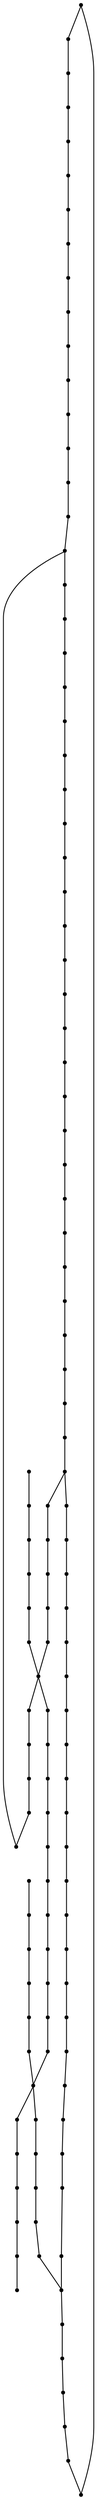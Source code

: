 graph {
  node [shape=point,comment="{\"directed\":false,\"doi\":\"10.1007/978-3-319-03841-4_25\",\"figure\":\"5 (2)\"}"]

  v0 [pos="1446.1585189282475,2421.634376885443"]
  v1 [pos="1446.1585189282475,2495.813130748639"]
  v2 [pos="1446.1585189282475,2451.3058784307214"]
  v3 [pos="1446.1585189282478,2436.470127658082"]
  v4 [pos="1446.1585189282475,2466.141629203361"]
  v5 [pos="1446.1585189282478,2480.977379976"]
  v6 [pos="1446.158773424877,2569.9918846118358"]
  v7 [pos="1446.1585189282475,2599.663386157114"]
  v8 [pos="1446.1585189282478,2584.827635384475"]
  v9 [pos="1446.1585189282475,2614.499136929753"]
  v10 [pos="1446.1585189282475,2629.3348877023927"]
  v11 [pos="1446.1585189282475,2644.1706384750323"]
  v12 [pos="1446.1585189282475,2659.006643602443"]
  v13 [pos="1431.3144940189038,2421.634376885443"]
  v14 [pos="1386.782419290872,2421.634376885443"]
  v15 [pos="1371.9383943815283,2421.634376885443"]
  v16 [pos="1401.6264442002162,2421.634376885443"]
  v17 [pos="1416.4704691095599,2421.634376885443"]
  v18 [pos="1416.4704691095599,2659.006643602443"]
  v19 [pos="1431.3144940189038,2659.006643602443"]
  v20 [pos="1401.6264442002162,2659.006643602443"]
  v21 [pos="1386.7824192908722,2659.006643602443"]
  v22 [pos="1371.9383943815283,2659.006643602443"]
  v23 [pos="1357.0944967204994,2421.634376885443"]
  v24 [pos="1119.5900981709983,2659.006389247671"]
  v25 [pos="1104.7456915167102,2421.634376885443"]
  v26 [pos="1060.2136008826392,2421.634376885443"]
  v27 [pos="1045.3695759732955,2421.634376885443"]
  v28 [pos="1075.0576416980225,2421.634376885443"]
  v29 [pos="1089.9016666073662,2421.634376885443"]
  v30 [pos="1089.9016666073662,2659.006643602443"]
  v31 [pos="1104.7456915167102,2659.006643602443"]
  v32 [pos="1075.0576416980225,2659.006643602443"]
  v33 [pos="1060.2136008826392,2659.006643602443"]
  v34 [pos="1045.3695759732955,2659.006643602443"]
  v35 [pos="1030.5255510639515,2659.006643602443"]
  v36 [pos="1030.5255510639518,2421.634376885443"]
  v37 [pos="1030.5255510639515,2436.470127658082"]
  v38 [pos="1030.5255510639518,2480.977379976"]
  v39 [pos="1030.5255510639515,2495.813130748639"]
  v40 [pos="1030.5255510639518,2466.141629203361"]
  v41 [pos="1030.5255510639515,2451.3058784307214"]
  v42 [pos="1030.525757842463,2510.648881521279"]
  v43 [pos="1030.5255510639515,2629.3348877023927"]
  v44 [pos="1030.5255510639515,2644.170638475032"]
  v45 [pos="1030.5255510639515,2614.499136929753"]
  v46 [pos="1030.5255510639518,2599.663386157114"]
  v47 [pos="1030.5255510639515,2584.827635384475"]
  v48 [pos="1446.1586461765623,2510.648881521279"]
  v49 [pos="1416.4707236061895,2540.320383066557"]
  v50 [pos="1297.718397083124,2421.634376885443"]
  v51 [pos="1357.0946239688142,2659.0063892476714"]
  v52 [pos="1327.406192405182,2466.141629203361"]
  v53 [pos="1327.4064469018117,2451.3058784307214"]
  v54 [pos="1327.406192405182,2480.977379976"]
  v55 [pos="1327.406192405182,2495.813130748639"]
  v56 [pos="1327.406192405182,2510.648881521279"]
  v57 [pos="1327.406192405182,2525.484632293918"]
  v58 [pos="1327.406319653497,2540.320383066557"]
  v59 [pos="1327.406192405182,2555.1561338391966"]
  v60 [pos="1327.406192405182,2569.9918846118358"]
  v61 [pos="1327.406192405182,2584.827635384475"]
  v62 [pos="1327.406192405182,2599.6633861571145"]
  v63 [pos="1327.406192405182,2614.499136929753"]
  v64 [pos="1327.4065741501265,2629.3348877023927"]
  v65 [pos="1193.8099682210877,2421.634376885443"]
  v66 [pos="1178.9660705600586,2421.634376885443"]
  v67 [pos="1208.6539931304317,2421.634376885443"]
  v68 [pos="1223.4980180397754,2421.634376885443"]
  v69 [pos="1238.3420429491193,2421.634376885443"]
  v70 [pos="1253.186067858463,2421.634376885443"]
  v71 [pos="1268.030092767807,2421.634376885443"]
  v72 [pos="1282.8741176771507,2421.634376885443"]
  v73 [pos="1297.7185243314389,2659.0063892476714"]
  v74 [pos="1149.2780207413712,2451.3058784307214"]
  v75 [pos="1282.8741176771507,2659.006643602443"]
  v76 [pos="1268.030092767807,2659.006643602443"]
  v77 [pos="1253.186067858463,2659.006643602443"]
  v78 [pos="1238.3420429491193,2659.006643602443"]
  v79 [pos="1223.4980180397754,2659.006643602443"]
  v80 [pos="1208.6539931304317,2659.006643602443"]
  v81 [pos="1193.8099682210877,2659.006643602443"]
  v82 [pos="1178.9661978083734,2659.0063892476714"]
  v83 [pos="1119.5899709226833,2421.634376885443"]
  v84 [pos="1149.2781479896857,2629.3348877023927"]
  v85 [pos="1149.2781479896857,2466.141629203361"]
  v86 [pos="1149.2781479896857,2480.977379976"]
  v87 [pos="1149.2781479896857,2495.813130748639"]
  v88 [pos="1149.2781479896857,2510.648881521279"]
  v89 [pos="1149.2781479896857,2525.484632293918"]
  v90 [pos="1149.2781479896857,2540.320383066557"]
  v91 [pos="1149.2781479896857,2555.1561338391966"]
  v92 [pos="1149.2781479896857,2569.9918846118358"]
  v93 [pos="1149.2781479896857,2584.827635384475"]
  v94 [pos="1149.2781479896857,2599.663386157114"]
  v95 [pos="1149.2781479896857,2614.499136929753"]
  v96 [pos="1401.6264442002162,2540.320383066557"]
  v97 [pos="1386.782419290872,2540.320383066557"]
  v98 [pos="1371.9383943815283,2540.320383066557"]
  v99 [pos="1357.0944967204994,2540.320383066557"]
  v100 [pos="1342.2504718111554,2540.320383066557"]
  v101 [pos="1312.5622947441532,2540.320383066557"]
  v102 [pos="1297.7182698348092,2540.320383066557"]
  v103 [pos="1282.8742449254655,2540.320383066557"]
  v104 [pos="1268.0302200161216,2540.320383066557"]
  v105 [pos="1253.1861951067779,2540.320383066557"]
  v106 [pos="1238.342170197434,2540.320383066557"]
  v107 [pos="1223.4981452880902,2540.320383066557"]
  v108 [pos="1208.6541203787465,2540.320383066557"]
  v109 [pos="1193.8100954694028,2540.320383066557"]
  v110 [pos="1178.9660705600586,2540.320383066557"]
  v111 [pos="1164.1221728990297,2540.320383066557"]
  v112 [pos="1134.4339958320272,2540.320383066557"]
  v113 [pos="1119.5899709226835,2540.320383066557"]
  v114 [pos="1104.7459460133396,2540.320383066557"]
  v115 [pos="1089.9019211039958,2540.320383066557"]
  v116 [pos="1075.057896194652,2540.320383066557"]
  v117 [pos="1060.2137917551115,2540.320383066557"]
  v118 [pos="1030.5258214666205,2569.9918846118358"]

  v118 -- v47 [id="-2",pos="1030.5258214666205,2569.9918846118358 1030.5255510639515,2584.827635384475 1030.5255510639515,2584.827635384475 1030.5255510639515,2584.827635384475"]
  v39 -- v42 [id="-3",pos="1030.5255510639515,2495.813130748639 1030.525757842463,2510.648881521279 1030.525757842463,2510.648881521279 1030.525757842463,2510.648881521279"]
  v36 -- v37 [id="-4",pos="1030.5255510639518,2421.634376885443 1030.5255510639515,2436.470127658082 1030.5255510639515,2436.470127658082 1030.5255510639515,2436.470127658082"]
  v42 -- v118 [id="-5",pos="1030.525757842463,2510.648881521279 1030.5258214666205,2569.9918846118358 1030.5258214666205,2569.9918846118358 1030.5258214666205,2569.9918846118358"]
  v27 -- v36 [id="-6",pos="1045.3695759732955,2421.634376885443 1030.5255510639518,2421.634376885443 1030.5255510639518,2421.634376885443 1030.5255510639518,2421.634376885443"]
  v117 -- v116 [id="-7",pos="1060.2137917551115,2540.320383066557 1075.057896194652,2540.320383066557 1075.057896194652,2540.320383066557 1075.057896194652,2540.320383066557"]
  v116 -- v115 [id="-8",pos="1075.057896194652,2540.320383066557 1089.9019211039958,2540.320383066557 1089.9019211039958,2540.320383066557 1089.9019211039958,2540.320383066557"]
  v115 -- v114 [id="-9",pos="1089.9019211039958,2540.320383066557 1104.7459460133396,2540.320383066557 1104.7459460133396,2540.320383066557 1104.7459460133396,2540.320383066557"]
  v114 -- v113 [id="-10",pos="1104.7459460133396,2540.320383066557 1119.5899709226835,2540.320383066557 1119.5899709226835,2540.320383066557 1119.5899709226835,2540.320383066557"]
  v113 -- v112 [id="-11",pos="1119.5899709226835,2540.320383066557 1134.4339958320272,2540.320383066557 1134.4339958320272,2540.320383066557 1134.4339958320272,2540.320383066557"]
  v112 -- v90 [id="-12",pos="1134.4339958320272,2540.320383066557 1149.2781479896857,2540.320383066557 1149.2781479896857,2540.320383066557 1149.2781479896857,2540.320383066557"]
  v90 -- v111 [id="-13",pos="1149.2781479896857,2540.320383066557 1164.1221728990297,2540.320383066557 1164.1221728990297,2540.320383066557 1164.1221728990297,2540.320383066557"]
  v111 -- v110 [id="-14",pos="1164.1221728990297,2540.320383066557 1178.9660705600586,2540.320383066557 1178.9660705600586,2540.320383066557 1178.9660705600586,2540.320383066557"]
  v110 -- v109 [id="-15",pos="1178.9660705600586,2540.320383066557 1193.8100954694028,2540.320383066557 1193.8100954694028,2540.320383066557 1193.8100954694028,2540.320383066557"]
  v109 -- v108 [id="-16",pos="1193.8100954694028,2540.320383066557 1208.6541203787465,2540.320383066557 1208.6541203787465,2540.320383066557 1208.6541203787465,2540.320383066557"]
  v108 -- v107 [id="-17",pos="1208.6541203787465,2540.320383066557 1223.4981452880902,2540.320383066557 1223.4981452880902,2540.320383066557 1223.4981452880902,2540.320383066557"]
  v107 -- v106 [id="-18",pos="1223.4981452880902,2540.320383066557 1238.342170197434,2540.320383066557 1238.342170197434,2540.320383066557 1238.342170197434,2540.320383066557"]
  v106 -- v105 [id="-19",pos="1238.342170197434,2540.320383066557 1253.1861951067779,2540.320383066557 1253.1861951067779,2540.320383066557 1253.1861951067779,2540.320383066557"]
  v105 -- v104 [id="-20",pos="1253.1861951067779,2540.320383066557 1268.0302200161216,2540.320383066557 1268.0302200161216,2540.320383066557 1268.0302200161216,2540.320383066557"]
  v104 -- v103 [id="-21",pos="1268.0302200161216,2540.320383066557 1282.8742449254655,2540.320383066557 1282.8742449254655,2540.320383066557 1282.8742449254655,2540.320383066557"]
  v103 -- v102 [id="-22",pos="1282.8742449254655,2540.320383066557 1297.7182698348092,2540.320383066557 1297.7182698348092,2540.320383066557 1297.7182698348092,2540.320383066557"]
  v102 -- v101 [id="-23",pos="1297.7182698348092,2540.320383066557 1312.5622947441532,2540.320383066557 1312.5622947441532,2540.320383066557 1312.5622947441532,2540.320383066557"]
  v101 -- v58 [id="-24",pos="1312.5622947441532,2540.320383066557 1327.406319653497,2540.320383066557 1327.406319653497,2540.320383066557 1327.406319653497,2540.320383066557"]
  v58 -- v100 [id="-25",pos="1327.406319653497,2540.320383066557 1342.2504718111554,2540.320383066557 1342.2504718111554,2540.320383066557 1342.2504718111554,2540.320383066557"]
  v100 -- v99 [id="-26",pos="1342.2504718111554,2540.320383066557 1357.0944967204994,2540.320383066557 1357.0944967204994,2540.320383066557 1357.0944967204994,2540.320383066557"]
  v99 -- v98 [id="-27",pos="1357.0944967204994,2540.320383066557 1371.9383943815283,2540.320383066557 1371.9383943815283,2540.320383066557 1371.9383943815283,2540.320383066557"]
  v98 -- v97 [id="-28",pos="1371.9383943815283,2540.320383066557 1386.782419290872,2540.320383066557 1386.782419290872,2540.320383066557 1386.782419290872,2540.320383066557"]
  v97 -- v96 [id="-29",pos="1386.782419290872,2540.320383066557 1401.6264442002162,2540.320383066557 1401.6264442002162,2540.320383066557 1401.6264442002162,2540.320383066557"]
  v96 -- v49 [id="-30",pos="1401.6264442002162,2540.320383066557 1416.4707236061895,2540.320383066557 1416.4707236061895,2540.320383066557 1416.4707236061895,2540.320383066557"]
  v31 -- v24 [id="-31",pos="1104.7456915167102,2659.006643602443 1119.5900981709983,2659.006389247671 1119.5900981709983,2659.006389247671 1119.5900981709983,2659.006389247671"]
  v24 -- v84 [id="-32",pos="1119.5900981709983,2659.006389247671 1149.2781479896857,2629.3348877023927 1149.2781479896857,2629.3348877023927 1149.2781479896857,2629.3348877023927"]
  v83 -- v25 [id="-33",pos="1119.5899709226833,2421.634376885443 1104.7456915167102,2421.634376885443 1104.7456915167102,2421.634376885443 1104.7456915167102,2421.634376885443"]
  v84 -- v95 [id="-34",pos="1149.2781479896857,2629.3348877023927 1149.2781479896857,2614.499136929753 1149.2781479896857,2614.499136929753 1149.2781479896857,2614.499136929753"]
  v95 -- v94 [id="-35",pos="1149.2781479896857,2614.499136929753 1149.2781479896857,2599.663386157114 1149.2781479896857,2599.663386157114 1149.2781479896857,2599.663386157114"]
  v94 -- v93 [id="-36",pos="1149.2781479896857,2599.663386157114 1149.2781479896857,2584.827635384475 1149.2781479896857,2584.827635384475 1149.2781479896857,2584.827635384475"]
  v93 -- v92 [id="-37",pos="1149.2781479896857,2584.827635384475 1149.2781479896857,2569.9918846118358 1149.2781479896857,2569.9918846118358 1149.2781479896857,2569.9918846118358"]
  v92 -- v91 [id="-38",pos="1149.2781479896857,2569.9918846118358 1149.2781479896857,2555.1561338391966 1149.2781479896857,2555.1561338391966 1149.2781479896857,2555.1561338391966"]
  v91 -- v90 [id="-39",pos="1149.2781479896857,2555.1561338391966 1149.2781479896857,2540.320383066557 1149.2781479896857,2540.320383066557 1149.2781479896857,2540.320383066557"]
  v90 -- v89 [id="-40",pos="1149.2781479896857,2540.320383066557 1149.2781479896857,2525.484632293918 1149.2781479896857,2525.484632293918 1149.2781479896857,2525.484632293918"]
  v89 -- v88 [id="-41",pos="1149.2781479896857,2525.484632293918 1149.2781479896857,2510.648881521279 1149.2781479896857,2510.648881521279 1149.2781479896857,2510.648881521279"]
  v88 -- v87 [id="-42",pos="1149.2781479896857,2510.648881521279 1149.2781479896857,2495.813130748639 1149.2781479896857,2495.813130748639 1149.2781479896857,2495.813130748639"]
  v87 -- v86 [id="-43",pos="1149.2781479896857,2495.813130748639 1149.2781479896857,2480.977379976 1149.2781479896857,2480.977379976 1149.2781479896857,2480.977379976"]
  v86 -- v85 [id="-44",pos="1149.2781479896857,2480.977379976 1149.2781479896857,2466.141629203361 1149.2781479896857,2466.141629203361 1149.2781479896857,2466.141629203361"]
  v85 -- v74 [id="-45",pos="1149.2781479896857,2466.141629203361 1149.2780207413712,2451.3058784307214 1149.2780207413712,2451.3058784307214 1149.2780207413712,2451.3058784307214"]
  v84 -- v82 [id="-46",pos="1149.2781479896857,2629.3348877023927 1178.9661978083734,2659.0063892476714 1178.9661978083734,2659.0063892476714 1178.9661978083734,2659.0063892476714"]
  v74 -- v83 [id="-47",pos="1149.2780207413712,2451.3058784307214 1119.5899709226833,2421.634376885443 1119.5899709226833,2421.634376885443 1119.5899709226833,2421.634376885443"]
  v82 -- v81 [id="-48",pos="1178.9661978083734,2659.0063892476714 1193.8099682210877,2659.006643602443 1193.8099682210877,2659.006643602443 1193.8099682210877,2659.006643602443"]
  v81 -- v80 [id="-49",pos="1193.8099682210877,2659.006643602443 1208.6539931304317,2659.006643602443 1208.6539931304317,2659.006643602443 1208.6539931304317,2659.006643602443"]
  v80 -- v79 [id="-50",pos="1208.6539931304317,2659.006643602443 1223.4980180397754,2659.006643602443 1223.4980180397754,2659.006643602443 1223.4980180397754,2659.006643602443"]
  v79 -- v78 [id="-51",pos="1223.4980180397754,2659.006643602443 1238.3420429491193,2659.006643602443 1238.3420429491193,2659.006643602443 1238.3420429491193,2659.006643602443"]
  v78 -- v77 [id="-52",pos="1238.3420429491193,2659.006643602443 1253.186067858463,2659.006643602443 1253.186067858463,2659.006643602443 1253.186067858463,2659.006643602443"]
  v77 -- v76 [id="-53",pos="1253.186067858463,2659.006643602443 1268.030092767807,2659.006643602443 1268.030092767807,2659.006643602443 1268.030092767807,2659.006643602443"]
  v76 -- v75 [id="-54",pos="1268.030092767807,2659.006643602443 1282.8741176771507,2659.006643602443 1282.8741176771507,2659.006643602443 1282.8741176771507,2659.006643602443"]
  v75 -- v73 [id="-55",pos="1282.8741176771507,2659.006643602443 1297.7185243314389,2659.0063892476714 1297.7185243314389,2659.0063892476714 1297.7185243314389,2659.0063892476714"]
  v66 -- v74 [id="-56",pos="1178.9660705600586,2421.634376885443 1149.2780207413712,2451.3058784307214 1149.2780207413712,2451.3058784307214 1149.2780207413712,2451.3058784307214"]
  v73 -- v51 [id="-57",pos="1297.7185243314389,2659.0063892476714 1357.0946239688142,2659.0063892476714 1357.0946239688142,2659.0063892476714 1357.0946239688142,2659.0063892476714"]
  v50 -- v72 [id="-58",pos="1297.718397083124,2421.634376885443 1282.8741176771507,2421.634376885443 1282.8741176771507,2421.634376885443 1282.8741176771507,2421.634376885443"]
  v72 -- v71 [id="-59",pos="1282.8741176771507,2421.634376885443 1268.030092767807,2421.634376885443 1268.030092767807,2421.634376885443 1268.030092767807,2421.634376885443"]
  v71 -- v70 [id="-60",pos="1268.030092767807,2421.634376885443 1253.186067858463,2421.634376885443 1253.186067858463,2421.634376885443 1253.186067858463,2421.634376885443"]
  v70 -- v69 [id="-61",pos="1253.186067858463,2421.634376885443 1238.3420429491193,2421.634376885443 1238.3420429491193,2421.634376885443 1238.3420429491193,2421.634376885443"]
  v69 -- v68 [id="-62",pos="1238.3420429491193,2421.634376885443 1223.4980180397754,2421.634376885443 1223.4980180397754,2421.634376885443 1223.4980180397754,2421.634376885443"]
  v68 -- v67 [id="-63",pos="1223.4980180397754,2421.634376885443 1208.6539931304317,2421.634376885443 1208.6539931304317,2421.634376885443 1208.6539931304317,2421.634376885443"]
  v67 -- v65 [id="-64",pos="1208.6539931304317,2421.634376885443 1193.8099682210877,2421.634376885443 1193.8099682210877,2421.634376885443 1193.8099682210877,2421.634376885443"]
  v65 -- v66 [id="-65",pos="1193.8099682210877,2421.634376885443 1178.9660705600586,2421.634376885443 1178.9660705600586,2421.634376885443 1178.9660705600586,2421.634376885443"]
  v64 -- v63 [id="-66",pos="1327.4065741501265,2629.3348877023927 1327.406192405182,2614.499136929753 1327.406192405182,2614.499136929753 1327.406192405182,2614.499136929753"]
  v63 -- v62 [id="-67",pos="1327.406192405182,2614.499136929753 1327.406192405182,2599.6633861571145 1327.406192405182,2599.6633861571145 1327.406192405182,2599.6633861571145"]
  v62 -- v61 [id="-68",pos="1327.406192405182,2599.6633861571145 1327.406192405182,2584.827635384475 1327.406192405182,2584.827635384475 1327.406192405182,2584.827635384475"]
  v61 -- v60 [id="-69",pos="1327.406192405182,2584.827635384475 1327.406192405182,2569.9918846118358 1327.406192405182,2569.9918846118358 1327.406192405182,2569.9918846118358"]
  v60 -- v59 [id="-70",pos="1327.406192405182,2569.9918846118358 1327.406192405182,2555.1561338391966 1327.406192405182,2555.1561338391966 1327.406192405182,2555.1561338391966"]
  v59 -- v58 [id="-71",pos="1327.406192405182,2555.1561338391966 1327.406319653497,2540.320383066557 1327.406319653497,2540.320383066557 1327.406319653497,2540.320383066557"]
  v58 -- v57 [id="-72",pos="1327.406319653497,2540.320383066557 1327.406192405182,2525.484632293918 1327.406192405182,2525.484632293918 1327.406192405182,2525.484632293918"]
  v57 -- v56 [id="-73",pos="1327.406192405182,2525.484632293918 1327.406192405182,2510.648881521279 1327.406192405182,2510.648881521279 1327.406192405182,2510.648881521279"]
  v56 -- v55 [id="-74",pos="1327.406192405182,2510.648881521279 1327.406192405182,2495.813130748639 1327.406192405182,2495.813130748639 1327.406192405182,2495.813130748639"]
  v55 -- v54 [id="-75",pos="1327.406192405182,2495.813130748639 1327.406192405182,2480.977379976 1327.406192405182,2480.977379976 1327.406192405182,2480.977379976"]
  v54 -- v52 [id="-76",pos="1327.406192405182,2480.977379976 1327.406192405182,2466.141629203361 1327.406192405182,2466.141629203361 1327.406192405182,2466.141629203361"]
  v52 -- v53 [id="-77",pos="1327.406192405182,2466.141629203361 1327.4064469018117,2451.3058784307214 1327.4064469018117,2451.3058784307214 1327.4064469018117,2451.3058784307214"]
  v51 -- v22 [id="-78",pos="1357.0946239688142,2659.0063892476714 1371.9383943815283,2659.006643602443 1371.9383943815283,2659.006643602443 1371.9383943815283,2659.006643602443"]
  v23 -- v50 [id="-79",pos="1357.0944967204994,2421.634376885443 1297.718397083124,2421.634376885443 1297.718397083124,2421.634376885443 1297.718397083124,2421.634376885443"]
  v15 -- v23 [id="-80",pos="1371.9383943815283,2421.634376885443 1357.0944967204994,2421.634376885443 1357.0944967204994,2421.634376885443 1357.0944967204994,2421.634376885443"]
  v49 -- v48 [id="-81",pos="1416.4707236061895,2540.320383066557 1446.1586461765623,2510.648881521279 1446.1586461765623,2510.648881521279 1446.1586461765623,2510.648881521279"]
  v19 -- v12 [id="-82",pos="1431.3144940189038,2659.006643602443 1446.1585189282475,2659.006643602443 1446.1585189282475,2659.006643602443 1446.1585189282475,2659.006643602443"]
  v12 -- v11 [id="-83",pos="1446.1585189282475,2659.006643602443 1446.1585189282475,2644.1706384750323 1446.1585189282475,2644.1706384750323 1446.1585189282475,2644.1706384750323"]
  v8 -- v6 [id="-84",pos="1446.1585189282478,2584.827635384475 1446.158773424877,2569.9918846118358 1446.158773424877,2569.9918846118358 1446.158773424877,2569.9918846118358"]
  v6 -- v49 [id="-85",pos="1446.158773424877,2569.9918846118358 1416.4707236061895,2540.320383066557 1416.4707236061895,2540.320383066557 1416.4707236061895,2540.320383066557"]
  v48 -- v1 [id="-86",pos="1446.1586461765623,2510.648881521279 1446.1585189282475,2495.813130748639 1446.1585189282475,2495.813130748639 1446.1585189282475,2495.813130748639"]
  v3 -- v0 [id="-87",pos="1446.1585189282478,2436.470127658082 1446.1585189282475,2421.634376885443 1446.1585189282475,2421.634376885443 1446.1585189282475,2421.634376885443"]
  v0 -- v13 [id="-88",pos="1446.1585189282475,2421.634376885443 1431.3144940189038,2421.634376885443 1431.3144940189038,2421.634376885443 1431.3144940189038,2421.634376885443"]
  v44 -- v35 [id="-89",pos="1030.5255510639515,2644.170638475032 1030.5259487149353,2659.0063892476714 1030.5259487149353,2659.0063892476714 1030.5255510639515,2659.006643602443"]
  v47 -- v46 [id="-91",pos="1030.5255510639515,2584.827635384475 1030.5259487149353,2588.8701169002497 1030.5259487149353,2594.0141036283876 1030.5255510639518,2599.663386157114"]
  v46 -- v45 [id="-92",pos="1030.5255510639518,2599.663386157114 1030.5259487149353,2604.3729493656865 1030.5259487149353,2609.4360333364957 1030.5255510639515,2614.499136929753"]
  v45 -- v43 [id="-93",pos="1030.5255510639515,2614.499136929753 1030.5259487149353,2619.5670881701635 1030.5259487149353,2624.6350590338748 1030.5255510639515,2629.3348877023927"]
  v43 -- v44 [id="-94",pos="1030.5255510639515,2629.3348877023927 1030.5259487149353,2634.9924376389395 1030.5259487149353,2640.131405773947 1030.5255510639515,2644.170638475032"]
  v37 -- v41 [id="-96",pos="1030.5255510639515,2436.470127658082 1030.5260123390926,2440.5093603591667 1030.5260123390926,2445.648328494174 1030.5255510639515,2451.3058784307214"]
  v41 -- v40 [id="-97",pos="1030.5255510639515,2451.3058784307214 1030.5260123390926,2456.0057021718535 1030.5260123390926,2461.0736673760757 1030.5255510639518,2466.141629203361"]
  v40 -- v38 [id="-98",pos="1030.5255510639518,2466.141629203361 1030.5260123390926,2471.203389288623 1030.5260123390926,2476.265145997133 1030.5255510639518,2480.977379976"]
  v38 -- v39 [id="-99",pos="1030.5255510639518,2480.977379976 1030.5260123390926,2486.6244009598777 1030.5260123390926,2491.7697606187826 1030.5255510639515,2495.813130748639"]
  v35 -- v34 [id="-102",pos="1030.5255510639515,2659.006643602443 1035.2975175787678,2659.0063892476714 1038.599427163294,2659.0063892476714 1045.3695759732955,2659.006643602443"]
  v34 -- v33 [id="-103",pos="1045.3695759732955,2659.006643602443 1048.3775886062147,2659.0063892476714 1052.0783308069322,2659.0063892476714 1060.2136008826392,2659.006643602443"]
  v33 -- v32 [id="-104",pos="1060.2136008826392,2659.006643602443 1061.939057728756,2659.0063892476714 1068.391908061468,2659.0063892476714 1075.0576416980225,2659.006643602443"]
  v32 -- v30 [id="-105",pos="1075.0576416980225,2659.006643602443 1080.0208105972645,2659.0063892476714 1085.1043702116206,2659.0063892476714 1089.9016666073662,2659.006643602443"]
  v30 -- v31 [id="-106",pos="1089.9016666073662,2659.006643602443 1096.7473603410444,2659.0063892476714 1103.0167649037242,2659.0063892476714 1104.7456915167102,2659.006643602443"]
  v25 -- v29 [id="-107",pos="1104.7456915167102,2421.634376885443 1100.7013454419946,2421.634376885443 1095.5543012611352,2421.634376885443 1089.9016666073662,2421.634376885443"]
  v29 -- v28 [id="-108",pos="1089.9016666073662,2421.634376885443 1085.1894633490474,2421.634376885443 1080.123556788238,2421.634376885443 1075.0576416980225,2421.634376885443"]
  v28 -- v26 [id="-109",pos="1075.0576416980225,2421.634376885443 1069.9868472481405,2421.634376885443 1064.916044289324,2421.634376885443 1060.2136008826392,2421.634376885443"]
  v26 -- v27 [id="-110",pos="1060.2136008826392,2421.634376885443 1054.553075855308,2421.634376885443 1049.4114103843606,2421.634376885443 1045.3695759732955,2421.634376885443"]
  v22 -- v21 [id="-115",pos="1371.9383943815283,2659.006643602443 1375.9801709169983,2659.0063892476714 1381.1218651177337,2659.0063892476714 1386.7824192908722,2659.006643602443"]
  v21 -- v20 [id="-116",pos="1386.7824192908722,2659.006643602443 1391.4848604293402,2659.0063892476714 1396.5556576828812,2659.0063892476714 1401.6264442002162,2659.006643602443"]
  v20 -- v18 [id="-117",pos="1401.6264442002162,2659.006643602443 1406.6923617693756,2659.0063892476714 1411.7582685861573,2659.0063892476714 1416.4704691095599,2659.006643602443"]
  v18 -- v19 [id="-118",pos="1416.4704691095599,2659.006643602443 1422.1230516682915,2659.0063892476714 1427.2700483696249,2659.0063892476714 1431.3144940189038,2659.006643602443"]
  v13 -- v17 [id="-119",pos="1431.3144940189038,2421.634376885443 1427.2701451774947,2421.634376885443 1422.123101446306,2421.634376885443 1416.4704691095599,2421.634376885443"]
  v17 -- v16 [id="-120",pos="1416.4704691095599,2421.634376885443 1411.7582650142288,2421.634376885443 1406.6923585032546,2421.634376885443 1401.6264442002162,2421.634376885443"]
  v16 -- v14 [id="-121",pos="1401.6264442002162,2421.634376885443 1396.555654749971,2421.634376885443 1391.4848575295355,2421.634376885443 1386.782419290872,2421.634376885443"]
  v14 -- v15 [id="-122",pos="1386.782419290872,2421.634376885443 1381.1219154746323,2421.634376885443 1375.9802679467894,2421.634376885443 1371.9383943815283,2421.634376885443"]
  v11 -- v10 [id="-126",pos="1446.1585189282475,2644.1706384750323 1446.1590279215068,2640.131405773947 1446.1590279215068,2634.992437638939 1446.1585189282475,2629.3348877023927"]
  v10 -- v9 [id="-127",pos="1446.1585189282475,2629.3348877023927 1446.1590279215068,2624.6350590338743 1446.1590279215068,2619.5670881701635 1446.1585189282475,2614.499136929753"]
  v9 -- v7 [id="-128",pos="1446.1585189282475,2614.499136929753 1446.1590279215065,2609.4360333364957 1446.1590279215065,2604.3729493656865 1446.1585189282475,2599.663386157114"]
  v7 -- v8 [id="-129",pos="1446.1585189282475,2599.663386157114 1446.1590279215065,2594.0141036283876 1446.1590279215065,2588.8701169002497 1446.1585189282478,2584.827635384475"]
  v1 -- v5 [id="-131",pos="1446.1585189282475,2495.813130748639 1446.1590279215065,2491.7706492441976 1446.1590279215065,2486.6266625335693 1446.1585189282478,2480.977379976"]
  v5 -- v4 [id="-132",pos="1446.1585189282478,2480.977379976 1446.1590279215065,2476.2678108489945 1446.1590279215065,2471.2047200261777 1446.1585189282475,2466.141629203361"]
  v4 -- v2 [id="-133",pos="1446.1585189282475,2466.141629203361 1446.1590279215065,2461.078538380544 1446.1590279215065,2456.0154475577265 1446.1585189282475,2451.3058784307214"]
  v2 -- v3 [id="-134",pos="1446.1585189282475,2451.3058784307214 1446.1590279215065,2445.6565958731517 1446.1590279215065,2440.5126091625234 1446.1585189282478,2436.470127658082"]
}
